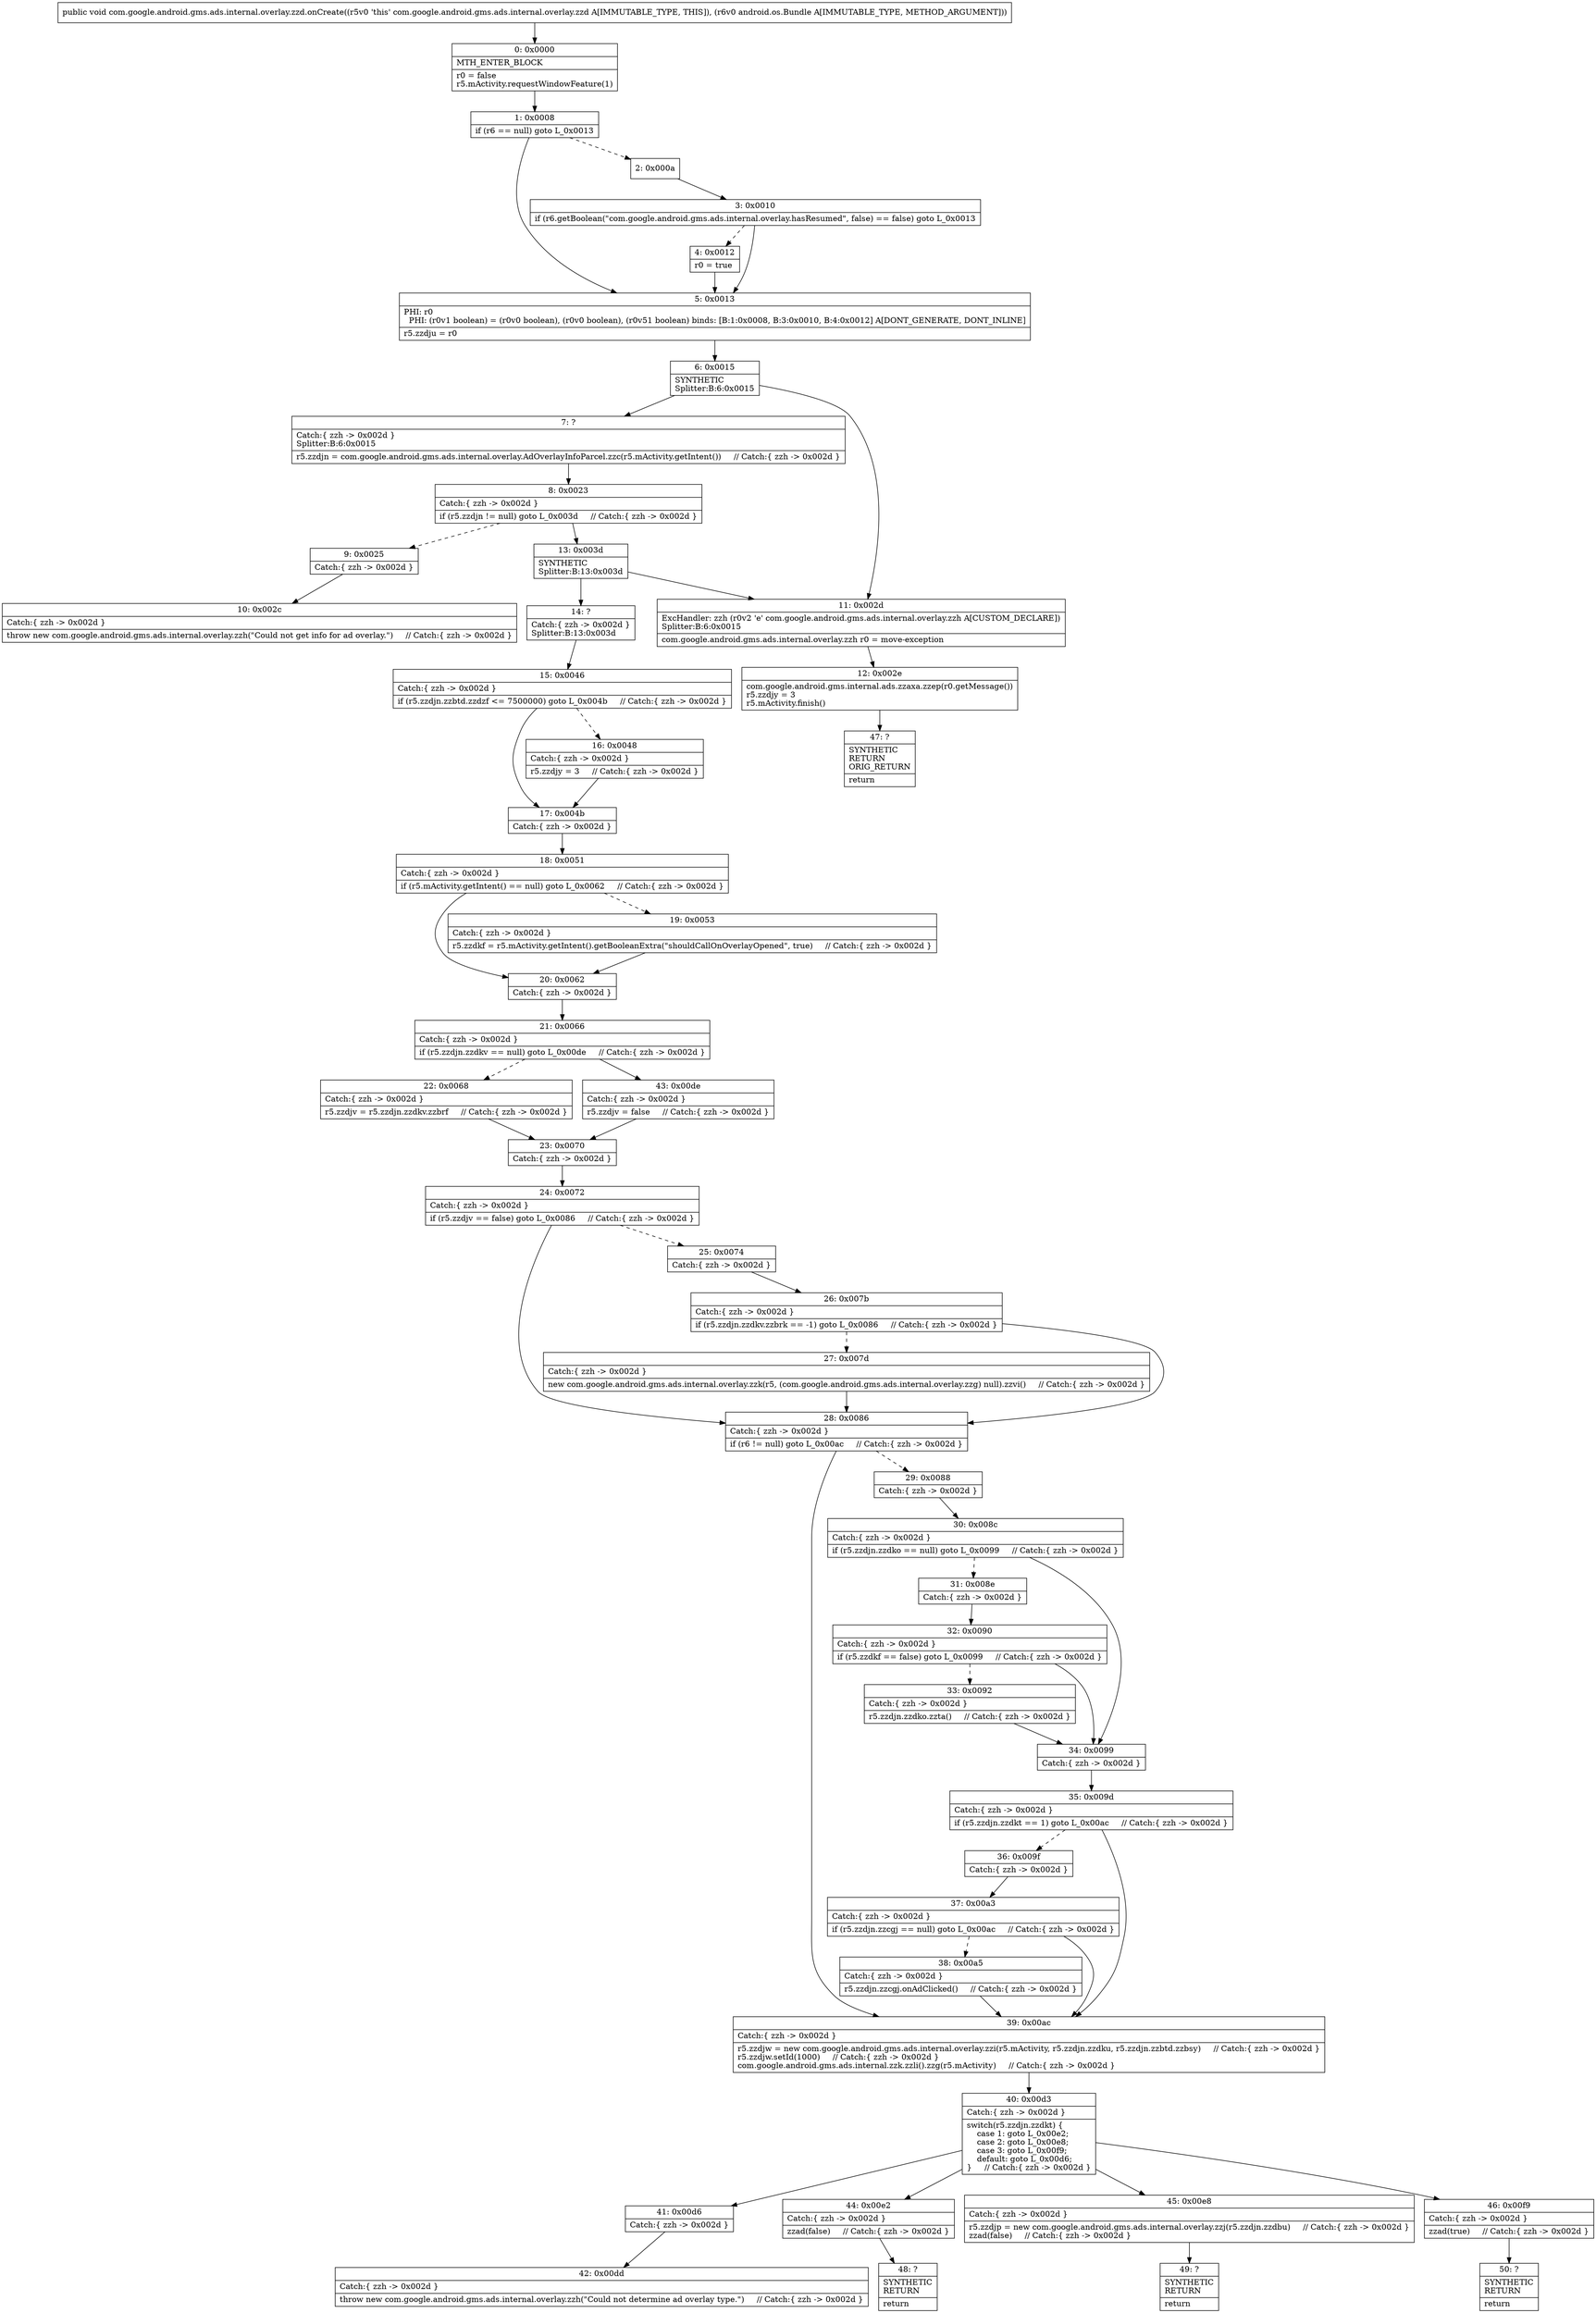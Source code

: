 digraph "CFG forcom.google.android.gms.ads.internal.overlay.zzd.onCreate(Landroid\/os\/Bundle;)V" {
Node_0 [shape=record,label="{0\:\ 0x0000|MTH_ENTER_BLOCK\l|r0 = false\lr5.mActivity.requestWindowFeature(1)\l}"];
Node_1 [shape=record,label="{1\:\ 0x0008|if (r6 == null) goto L_0x0013\l}"];
Node_2 [shape=record,label="{2\:\ 0x000a}"];
Node_3 [shape=record,label="{3\:\ 0x0010|if (r6.getBoolean(\"com.google.android.gms.ads.internal.overlay.hasResumed\", false) == false) goto L_0x0013\l}"];
Node_4 [shape=record,label="{4\:\ 0x0012|r0 = true\l}"];
Node_5 [shape=record,label="{5\:\ 0x0013|PHI: r0 \l  PHI: (r0v1 boolean) = (r0v0 boolean), (r0v0 boolean), (r0v51 boolean) binds: [B:1:0x0008, B:3:0x0010, B:4:0x0012] A[DONT_GENERATE, DONT_INLINE]\l|r5.zzdju = r0\l}"];
Node_6 [shape=record,label="{6\:\ 0x0015|SYNTHETIC\lSplitter:B:6:0x0015\l}"];
Node_7 [shape=record,label="{7\:\ ?|Catch:\{ zzh \-\> 0x002d \}\lSplitter:B:6:0x0015\l|r5.zzdjn = com.google.android.gms.ads.internal.overlay.AdOverlayInfoParcel.zzc(r5.mActivity.getIntent())     \/\/ Catch:\{ zzh \-\> 0x002d \}\l}"];
Node_8 [shape=record,label="{8\:\ 0x0023|Catch:\{ zzh \-\> 0x002d \}\l|if (r5.zzdjn != null) goto L_0x003d     \/\/ Catch:\{ zzh \-\> 0x002d \}\l}"];
Node_9 [shape=record,label="{9\:\ 0x0025|Catch:\{ zzh \-\> 0x002d \}\l}"];
Node_10 [shape=record,label="{10\:\ 0x002c|Catch:\{ zzh \-\> 0x002d \}\l|throw new com.google.android.gms.ads.internal.overlay.zzh(\"Could not get info for ad overlay.\")     \/\/ Catch:\{ zzh \-\> 0x002d \}\l}"];
Node_11 [shape=record,label="{11\:\ 0x002d|ExcHandler: zzh (r0v2 'e' com.google.android.gms.ads.internal.overlay.zzh A[CUSTOM_DECLARE])\lSplitter:B:6:0x0015\l|com.google.android.gms.ads.internal.overlay.zzh r0 = move\-exception\l}"];
Node_12 [shape=record,label="{12\:\ 0x002e|com.google.android.gms.internal.ads.zzaxa.zzep(r0.getMessage())\lr5.zzdjy = 3\lr5.mActivity.finish()\l}"];
Node_13 [shape=record,label="{13\:\ 0x003d|SYNTHETIC\lSplitter:B:13:0x003d\l}"];
Node_14 [shape=record,label="{14\:\ ?|Catch:\{ zzh \-\> 0x002d \}\lSplitter:B:13:0x003d\l}"];
Node_15 [shape=record,label="{15\:\ 0x0046|Catch:\{ zzh \-\> 0x002d \}\l|if (r5.zzdjn.zzbtd.zzdzf \<= 7500000) goto L_0x004b     \/\/ Catch:\{ zzh \-\> 0x002d \}\l}"];
Node_16 [shape=record,label="{16\:\ 0x0048|Catch:\{ zzh \-\> 0x002d \}\l|r5.zzdjy = 3     \/\/ Catch:\{ zzh \-\> 0x002d \}\l}"];
Node_17 [shape=record,label="{17\:\ 0x004b|Catch:\{ zzh \-\> 0x002d \}\l}"];
Node_18 [shape=record,label="{18\:\ 0x0051|Catch:\{ zzh \-\> 0x002d \}\l|if (r5.mActivity.getIntent() == null) goto L_0x0062     \/\/ Catch:\{ zzh \-\> 0x002d \}\l}"];
Node_19 [shape=record,label="{19\:\ 0x0053|Catch:\{ zzh \-\> 0x002d \}\l|r5.zzdkf = r5.mActivity.getIntent().getBooleanExtra(\"shouldCallOnOverlayOpened\", true)     \/\/ Catch:\{ zzh \-\> 0x002d \}\l}"];
Node_20 [shape=record,label="{20\:\ 0x0062|Catch:\{ zzh \-\> 0x002d \}\l}"];
Node_21 [shape=record,label="{21\:\ 0x0066|Catch:\{ zzh \-\> 0x002d \}\l|if (r5.zzdjn.zzdkv == null) goto L_0x00de     \/\/ Catch:\{ zzh \-\> 0x002d \}\l}"];
Node_22 [shape=record,label="{22\:\ 0x0068|Catch:\{ zzh \-\> 0x002d \}\l|r5.zzdjv = r5.zzdjn.zzdkv.zzbrf     \/\/ Catch:\{ zzh \-\> 0x002d \}\l}"];
Node_23 [shape=record,label="{23\:\ 0x0070|Catch:\{ zzh \-\> 0x002d \}\l}"];
Node_24 [shape=record,label="{24\:\ 0x0072|Catch:\{ zzh \-\> 0x002d \}\l|if (r5.zzdjv == false) goto L_0x0086     \/\/ Catch:\{ zzh \-\> 0x002d \}\l}"];
Node_25 [shape=record,label="{25\:\ 0x0074|Catch:\{ zzh \-\> 0x002d \}\l}"];
Node_26 [shape=record,label="{26\:\ 0x007b|Catch:\{ zzh \-\> 0x002d \}\l|if (r5.zzdjn.zzdkv.zzbrk == \-1) goto L_0x0086     \/\/ Catch:\{ zzh \-\> 0x002d \}\l}"];
Node_27 [shape=record,label="{27\:\ 0x007d|Catch:\{ zzh \-\> 0x002d \}\l|new com.google.android.gms.ads.internal.overlay.zzk(r5, (com.google.android.gms.ads.internal.overlay.zzg) null).zzvi()     \/\/ Catch:\{ zzh \-\> 0x002d \}\l}"];
Node_28 [shape=record,label="{28\:\ 0x0086|Catch:\{ zzh \-\> 0x002d \}\l|if (r6 != null) goto L_0x00ac     \/\/ Catch:\{ zzh \-\> 0x002d \}\l}"];
Node_29 [shape=record,label="{29\:\ 0x0088|Catch:\{ zzh \-\> 0x002d \}\l}"];
Node_30 [shape=record,label="{30\:\ 0x008c|Catch:\{ zzh \-\> 0x002d \}\l|if (r5.zzdjn.zzdko == null) goto L_0x0099     \/\/ Catch:\{ zzh \-\> 0x002d \}\l}"];
Node_31 [shape=record,label="{31\:\ 0x008e|Catch:\{ zzh \-\> 0x002d \}\l}"];
Node_32 [shape=record,label="{32\:\ 0x0090|Catch:\{ zzh \-\> 0x002d \}\l|if (r5.zzdkf == false) goto L_0x0099     \/\/ Catch:\{ zzh \-\> 0x002d \}\l}"];
Node_33 [shape=record,label="{33\:\ 0x0092|Catch:\{ zzh \-\> 0x002d \}\l|r5.zzdjn.zzdko.zzta()     \/\/ Catch:\{ zzh \-\> 0x002d \}\l}"];
Node_34 [shape=record,label="{34\:\ 0x0099|Catch:\{ zzh \-\> 0x002d \}\l}"];
Node_35 [shape=record,label="{35\:\ 0x009d|Catch:\{ zzh \-\> 0x002d \}\l|if (r5.zzdjn.zzdkt == 1) goto L_0x00ac     \/\/ Catch:\{ zzh \-\> 0x002d \}\l}"];
Node_36 [shape=record,label="{36\:\ 0x009f|Catch:\{ zzh \-\> 0x002d \}\l}"];
Node_37 [shape=record,label="{37\:\ 0x00a3|Catch:\{ zzh \-\> 0x002d \}\l|if (r5.zzdjn.zzcgj == null) goto L_0x00ac     \/\/ Catch:\{ zzh \-\> 0x002d \}\l}"];
Node_38 [shape=record,label="{38\:\ 0x00a5|Catch:\{ zzh \-\> 0x002d \}\l|r5.zzdjn.zzcgj.onAdClicked()     \/\/ Catch:\{ zzh \-\> 0x002d \}\l}"];
Node_39 [shape=record,label="{39\:\ 0x00ac|Catch:\{ zzh \-\> 0x002d \}\l|r5.zzdjw = new com.google.android.gms.ads.internal.overlay.zzi(r5.mActivity, r5.zzdjn.zzdku, r5.zzdjn.zzbtd.zzbsy)     \/\/ Catch:\{ zzh \-\> 0x002d \}\lr5.zzdjw.setId(1000)     \/\/ Catch:\{ zzh \-\> 0x002d \}\lcom.google.android.gms.ads.internal.zzk.zzli().zzg(r5.mActivity)     \/\/ Catch:\{ zzh \-\> 0x002d \}\l}"];
Node_40 [shape=record,label="{40\:\ 0x00d3|Catch:\{ zzh \-\> 0x002d \}\l|switch(r5.zzdjn.zzdkt) \{\l    case 1: goto L_0x00e2;\l    case 2: goto L_0x00e8;\l    case 3: goto L_0x00f9;\l    default: goto L_0x00d6;\l\}     \/\/ Catch:\{ zzh \-\> 0x002d \}\l}"];
Node_41 [shape=record,label="{41\:\ 0x00d6|Catch:\{ zzh \-\> 0x002d \}\l}"];
Node_42 [shape=record,label="{42\:\ 0x00dd|Catch:\{ zzh \-\> 0x002d \}\l|throw new com.google.android.gms.ads.internal.overlay.zzh(\"Could not determine ad overlay type.\")     \/\/ Catch:\{ zzh \-\> 0x002d \}\l}"];
Node_43 [shape=record,label="{43\:\ 0x00de|Catch:\{ zzh \-\> 0x002d \}\l|r5.zzdjv = false     \/\/ Catch:\{ zzh \-\> 0x002d \}\l}"];
Node_44 [shape=record,label="{44\:\ 0x00e2|Catch:\{ zzh \-\> 0x002d \}\l|zzad(false)     \/\/ Catch:\{ zzh \-\> 0x002d \}\l}"];
Node_45 [shape=record,label="{45\:\ 0x00e8|Catch:\{ zzh \-\> 0x002d \}\l|r5.zzdjp = new com.google.android.gms.ads.internal.overlay.zzj(r5.zzdjn.zzdbu)     \/\/ Catch:\{ zzh \-\> 0x002d \}\lzzad(false)     \/\/ Catch:\{ zzh \-\> 0x002d \}\l}"];
Node_46 [shape=record,label="{46\:\ 0x00f9|Catch:\{ zzh \-\> 0x002d \}\l|zzad(true)     \/\/ Catch:\{ zzh \-\> 0x002d \}\l}"];
Node_47 [shape=record,label="{47\:\ ?|SYNTHETIC\lRETURN\lORIG_RETURN\l|return\l}"];
Node_48 [shape=record,label="{48\:\ ?|SYNTHETIC\lRETURN\l|return\l}"];
Node_49 [shape=record,label="{49\:\ ?|SYNTHETIC\lRETURN\l|return\l}"];
Node_50 [shape=record,label="{50\:\ ?|SYNTHETIC\lRETURN\l|return\l}"];
MethodNode[shape=record,label="{public void com.google.android.gms.ads.internal.overlay.zzd.onCreate((r5v0 'this' com.google.android.gms.ads.internal.overlay.zzd A[IMMUTABLE_TYPE, THIS]), (r6v0 android.os.Bundle A[IMMUTABLE_TYPE, METHOD_ARGUMENT])) }"];
MethodNode -> Node_0;
Node_0 -> Node_1;
Node_1 -> Node_2[style=dashed];
Node_1 -> Node_5;
Node_2 -> Node_3;
Node_3 -> Node_4[style=dashed];
Node_3 -> Node_5;
Node_4 -> Node_5;
Node_5 -> Node_6;
Node_6 -> Node_7;
Node_6 -> Node_11;
Node_7 -> Node_8;
Node_8 -> Node_9[style=dashed];
Node_8 -> Node_13;
Node_9 -> Node_10;
Node_11 -> Node_12;
Node_12 -> Node_47;
Node_13 -> Node_14;
Node_13 -> Node_11;
Node_14 -> Node_15;
Node_15 -> Node_16[style=dashed];
Node_15 -> Node_17;
Node_16 -> Node_17;
Node_17 -> Node_18;
Node_18 -> Node_19[style=dashed];
Node_18 -> Node_20;
Node_19 -> Node_20;
Node_20 -> Node_21;
Node_21 -> Node_22[style=dashed];
Node_21 -> Node_43;
Node_22 -> Node_23;
Node_23 -> Node_24;
Node_24 -> Node_25[style=dashed];
Node_24 -> Node_28;
Node_25 -> Node_26;
Node_26 -> Node_27[style=dashed];
Node_26 -> Node_28;
Node_27 -> Node_28;
Node_28 -> Node_29[style=dashed];
Node_28 -> Node_39;
Node_29 -> Node_30;
Node_30 -> Node_31[style=dashed];
Node_30 -> Node_34;
Node_31 -> Node_32;
Node_32 -> Node_33[style=dashed];
Node_32 -> Node_34;
Node_33 -> Node_34;
Node_34 -> Node_35;
Node_35 -> Node_36[style=dashed];
Node_35 -> Node_39;
Node_36 -> Node_37;
Node_37 -> Node_38[style=dashed];
Node_37 -> Node_39;
Node_38 -> Node_39;
Node_39 -> Node_40;
Node_40 -> Node_41;
Node_40 -> Node_44;
Node_40 -> Node_45;
Node_40 -> Node_46;
Node_41 -> Node_42;
Node_43 -> Node_23;
Node_44 -> Node_48;
Node_45 -> Node_49;
Node_46 -> Node_50;
}

